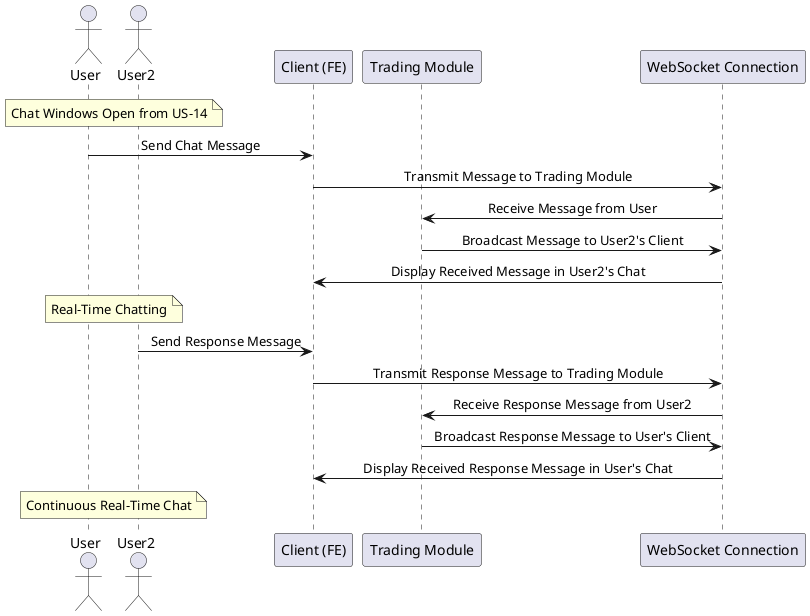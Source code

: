 @startuml
skinparam SequenceMessageAlignment center
actor User
actor User2
participant "Client (FE)" as Client
participant "Trading Module" as Trading
participant "WebSocket Connection" as WebSocket

note over User, User2: Chat Windows Open from US-14

User -> Client: Send Chat Message
Client -> WebSocket: Transmit Message to Trading Module

WebSocket -> Trading: Receive Message from User
Trading -> WebSocket: Broadcast Message to User2's Client

WebSocket -> Client: Display Received Message in User2's Chat
note over User, User2: Real-Time Chatting

User2 -> Client: Send Response Message
Client -> WebSocket: Transmit Response Message to Trading Module

WebSocket -> Trading: Receive Response Message from User2
Trading -> WebSocket: Broadcast Response Message to User's Client

WebSocket -> Client: Display Received Response Message in User's Chat
note over User, User2: Continuous Real-Time Chat
@enduml
